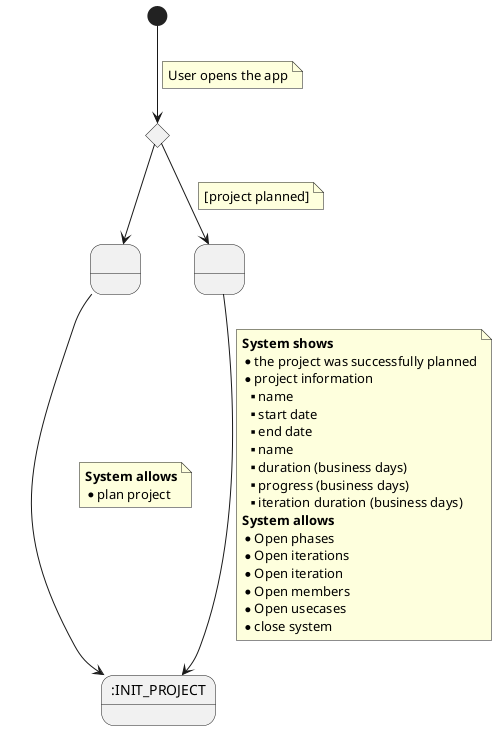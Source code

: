 @startuml

state 1 <<choice>>
state 2 as " "
state 3 as " "
state 4 as ":INIT_PROJECT"

[*] --> 1
note on link
    User opens the app
end note

1 --> 2

1 --> 3
note on link
    [project planned]
end note

2 --> 4
    note on link
    <b>System allows</b>
    * plan project
    end note
3 --> 4
    note on link
<b>System shows</b>
* the project was successfully planned
* project information
** name
** start date
** end date
** name
** duration (business days)
** progress (business days)
** iteration duration (business days)
<b>System allows</b>
* Open phases
* Open iterations
* Open iteration
* Open members
* Open usecases
* close system
end note
@enduml
